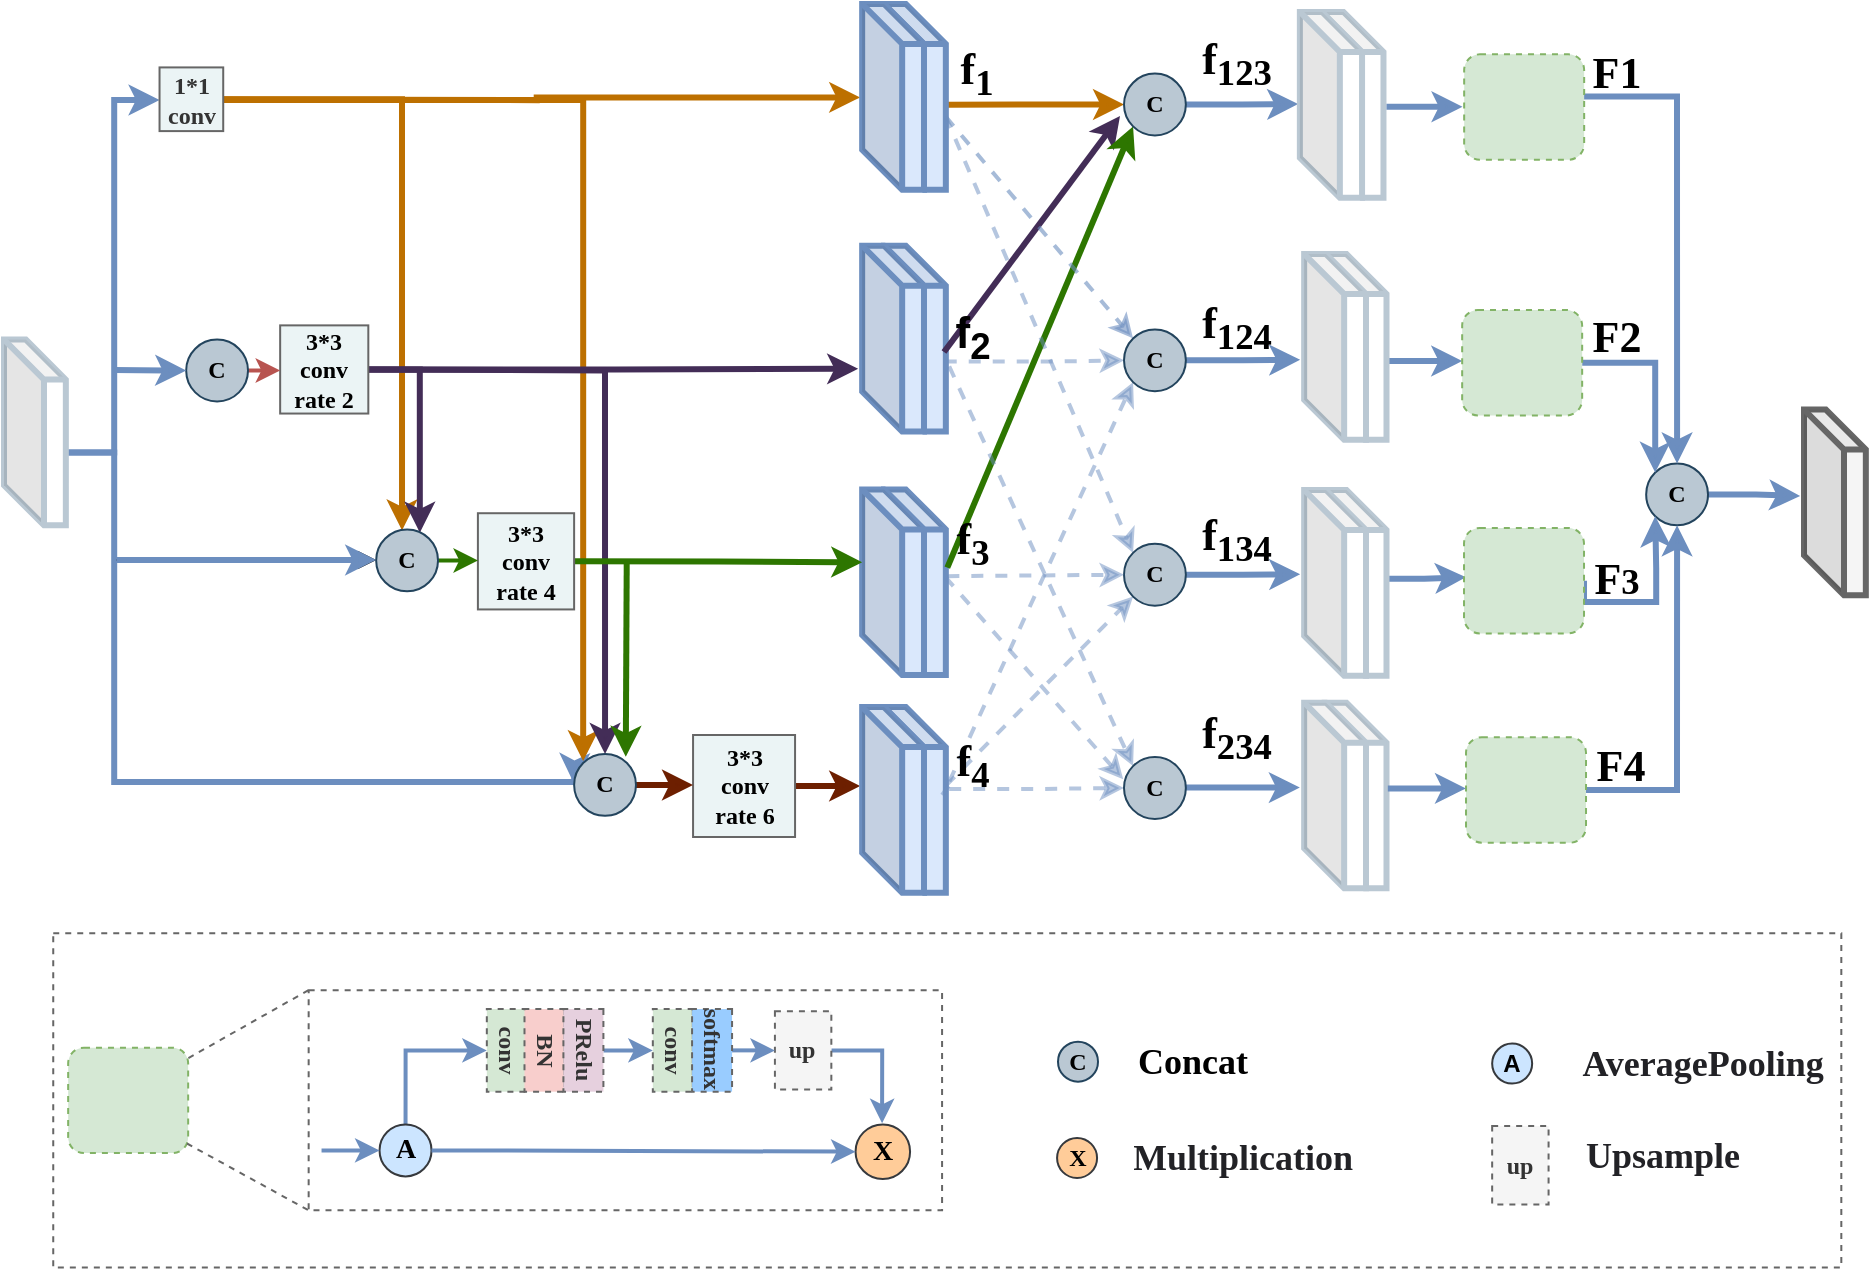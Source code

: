 <mxfile version="15.2.9" type="github">
  <diagram id="ucmeDUE8PjvUyTsY_A71" name="Page-1">
    <mxGraphModel dx="2101" dy="-120" grid="1" gridSize="10" guides="1" tooltips="1" connect="1" arrows="1" fold="1" page="1" pageScale="1" pageWidth="950" pageHeight="720" math="0" shadow="0">
      <root>
        <mxCell id="0" />
        <mxCell id="1" parent="0" />
        <mxCell id="ZjDHKOjExT786DWHT1Mi-3" style="edgeStyle=orthogonalEdgeStyle;rounded=0;orthogonalLoop=1;jettySize=auto;html=1;exitX=0;exitY=0;exitDx=30.922;exitDy=56.429;exitPerimeter=0;strokeColor=#6C8EBF;strokeWidth=3;" parent="1" target="WGSE6rdhL_hBCYRlnlbb-167" edge="1">
          <mxGeometry relative="1" as="geometry">
            <mxPoint x="-913.078" y="991.239" as="sourcePoint" />
            <mxPoint x="-873.92" y="825" as="targetPoint" />
            <Array as="points">
              <mxPoint x="-885.92" y="991" />
              <mxPoint x="-885.92" y="815" />
            </Array>
          </mxGeometry>
        </mxCell>
        <mxCell id="cVw8dc1-TvIYtdiTkvWI-6" style="edgeStyle=orthogonalEdgeStyle;rounded=0;orthogonalLoop=1;jettySize=auto;html=1;exitX=0;exitY=0;exitDx=30.922;exitDy=56.429;exitPerimeter=0;strokeColor=#6C8EBF;strokeWidth=3;" parent="1" edge="1">
          <mxGeometry relative="1" as="geometry">
            <mxPoint x="-913.078" y="991.239" as="sourcePoint" />
            <mxPoint x="-655.92" y="1157" as="targetPoint" />
            <Array as="points">
              <mxPoint x="-885.92" y="991" />
              <mxPoint x="-885.92" y="1156" />
              <mxPoint x="-655.92" y="1156" />
            </Array>
          </mxGeometry>
        </mxCell>
        <mxCell id="WGSE6rdhL_hBCYRlnlbb-162" value="" style="shape=cube;whiteSpace=wrap;html=1;boundedLbl=1;backgroundOutline=1;darkOpacity=0.05;darkOpacity2=0.1;strokeColor=#BAC8D3;strokeWidth=3;" parent="1" vertex="1">
          <mxGeometry x="-941.0" y="934.811" width="30.922" height="92.857" as="geometry" />
        </mxCell>
        <mxCell id="ZjDHKOjExT786DWHT1Mi-12" style="edgeStyle=orthogonalEdgeStyle;rounded=0;orthogonalLoop=1;jettySize=auto;html=1;exitX=1;exitY=0.5;exitDx=0;exitDy=0;entryX=0;entryY=0;entryDx=0;entryDy=0;strokeColor=#BD7000;strokeWidth=3;fillColor=#f0a30a;" parent="1" edge="1">
          <mxGeometry relative="1" as="geometry">
            <mxPoint x="-842.39" y="822.52" as="sourcePoint" />
            <mxPoint x="-651.408" y="1145.525" as="targetPoint" />
            <Array as="points">
              <mxPoint x="-841.92" y="815" />
              <mxPoint x="-650.92" y="815" />
            </Array>
          </mxGeometry>
        </mxCell>
        <mxCell id="cVw8dc1-TvIYtdiTkvWI-1" style="edgeStyle=orthogonalEdgeStyle;rounded=0;orthogonalLoop=1;jettySize=auto;html=1;exitX=1;exitY=0.5;exitDx=0;exitDy=0;fillColor=#f0a30a;strokeColor=#BD7000;strokeWidth=3;entryX=-0.032;entryY=0.503;entryDx=0;entryDy=0;entryPerimeter=0;fontStyle=0" parent="1" target="WGSE6rdhL_hBCYRlnlbb-219" edge="1">
          <mxGeometry relative="1" as="geometry">
            <mxPoint x="-492.92" y="816" as="targetPoint" />
            <mxPoint x="-838.39" y="814.63" as="sourcePoint" />
          </mxGeometry>
        </mxCell>
        <mxCell id="cVw8dc1-TvIYtdiTkvWI-8" style="edgeStyle=orthogonalEdgeStyle;rounded=0;orthogonalLoop=1;jettySize=auto;html=1;exitX=1;exitY=0.5;exitDx=0;exitDy=0;entryX=0.418;entryY=0.015;entryDx=0;entryDy=0;entryPerimeter=0;fillColor=#f0a30a;strokeColor=#BD7000;strokeWidth=3;" parent="1" source="WGSE6rdhL_hBCYRlnlbb-167" target="WGSE6rdhL_hBCYRlnlbb-180" edge="1">
          <mxGeometry relative="1" as="geometry" />
        </mxCell>
        <mxCell id="WGSE6rdhL_hBCYRlnlbb-167" value="&lt;font face=&quot;Times New Roman&quot;&gt;&lt;b&gt;1*1&lt;br&gt;conv&lt;/b&gt;&lt;/font&gt;" style="whiteSpace=wrap;html=1;aspect=fixed;strokeWidth=1;fillColor=#EBF4F5;strokeColor=#666666;fontColor=#333333;" parent="1" vertex="1">
          <mxGeometry x="-863.23" y="798.71" width="31.84" height="31.84" as="geometry" />
        </mxCell>
        <mxCell id="WGSE6rdhL_hBCYRlnlbb-168" style="edgeStyle=orthogonalEdgeStyle;rounded=0;orthogonalLoop=1;jettySize=auto;html=1;exitX=1;exitY=0.5;exitDx=0;exitDy=0;strokeWidth=3;fillColor=#76608a;strokeColor=#432D57;entryX=-0.065;entryY=0.663;entryDx=0;entryDy=0;entryPerimeter=0;" parent="1" source="WGSE6rdhL_hBCYRlnlbb-171" target="WGSE6rdhL_hBCYRlnlbb-220" edge="1">
          <mxGeometry relative="1" as="geometry">
            <mxPoint x="-489.92" y="950" as="targetPoint" />
          </mxGeometry>
        </mxCell>
        <mxCell id="cVw8dc1-TvIYtdiTkvWI-9" style="edgeStyle=orthogonalEdgeStyle;rounded=0;orthogonalLoop=1;jettySize=auto;html=1;exitX=1;exitY=0.5;exitDx=0;exitDy=0;entryX=0.706;entryY=0.051;entryDx=0;entryDy=0;entryPerimeter=0;fillColor=#76608a;strokeColor=#432D57;strokeWidth=3;" parent="1" source="WGSE6rdhL_hBCYRlnlbb-171" target="WGSE6rdhL_hBCYRlnlbb-180" edge="1">
          <mxGeometry relative="1" as="geometry">
            <mxPoint x="-722.92" y="1016" as="targetPoint" />
          </mxGeometry>
        </mxCell>
        <mxCell id="cVw8dc1-TvIYtdiTkvWI-10" style="edgeStyle=orthogonalEdgeStyle;rounded=0;orthogonalLoop=1;jettySize=auto;html=1;exitX=1;exitY=0.5;exitDx=0;exitDy=0;fillColor=#76608a;strokeColor=#432D57;strokeWidth=3;entryX=0.5;entryY=0;entryDx=0;entryDy=0;" parent="1" target="WGSE6rdhL_hBCYRlnlbb-182" edge="1">
          <mxGeometry relative="1" as="geometry">
            <mxPoint x="-760.84" y="949.73" as="sourcePoint" />
            <mxPoint x="-642.475" y="1123.997" as="targetPoint" />
          </mxGeometry>
        </mxCell>
        <mxCell id="WGSE6rdhL_hBCYRlnlbb-171" value="&lt;font face=&quot;Times New Roman&quot;&gt;&lt;b&gt;3*3&lt;br&gt;conv&lt;br&gt;rate 2&lt;/b&gt;&lt;/font&gt;" style="whiteSpace=wrap;html=1;aspect=fixed;strokeWidth=1;fillColor=#EBF4F5;strokeColor=#666666;" parent="1" vertex="1">
          <mxGeometry x="-802.92" y="927.69" width="44.08" height="44.08" as="geometry" />
        </mxCell>
        <mxCell id="cVw8dc1-TvIYtdiTkvWI-24" style="edgeStyle=orthogonalEdgeStyle;rounded=0;orthogonalLoop=1;jettySize=auto;html=1;exitX=1;exitY=0.5;exitDx=0;exitDy=0;strokeColor=#6D1F00;strokeWidth=3;" parent="1" source="WGSE6rdhL_hBCYRlnlbb-176" edge="1">
          <mxGeometry relative="1" as="geometry">
            <mxPoint x="-512.92" y="1158" as="targetPoint" />
          </mxGeometry>
        </mxCell>
        <mxCell id="WGSE6rdhL_hBCYRlnlbb-176" value="&lt;font face=&quot;Times New Roman&quot;&gt;&lt;b&gt;3*3&lt;br&gt;conv&lt;br&gt;rate 6&lt;/b&gt;&lt;/font&gt;" style="whiteSpace=wrap;html=1;aspect=fixed;strokeWidth=1;fillColor=#EBF4F5;strokeColor=#666666;" parent="1" vertex="1">
          <mxGeometry x="-596.47" y="1132.5" width="51" height="51" as="geometry" />
        </mxCell>
        <mxCell id="ZjDHKOjExT786DWHT1Mi-14" style="edgeStyle=orthogonalEdgeStyle;rounded=0;orthogonalLoop=1;jettySize=auto;html=1;exitX=1;exitY=0.5;exitDx=0;exitDy=0;entryX=0;entryY=0.5;entryDx=0;entryDy=0;strokeColor=#6D1F00;strokeWidth=3;fillColor=#a0522d;" parent="1" source="WGSE6rdhL_hBCYRlnlbb-182" target="WGSE6rdhL_hBCYRlnlbb-176" edge="1">
          <mxGeometry relative="1" as="geometry" />
        </mxCell>
        <mxCell id="WGSE6rdhL_hBCYRlnlbb-182" value="&lt;b&gt;&lt;font face=&quot;Times New Roman&quot;&gt;C&lt;/font&gt;&lt;/b&gt;" style="ellipse;whiteSpace=wrap;html=1;aspect=fixed;strokeColor=#23445d;strokeWidth=1;fillColor=#bac8d3;" parent="1" vertex="1">
          <mxGeometry x="-655.936" y="1141.997" width="30.922" height="30.922" as="geometry" />
        </mxCell>
        <mxCell id="WGSE6rdhL_hBCYRlnlbb-183" style="edgeStyle=orthogonalEdgeStyle;rounded=0;orthogonalLoop=1;jettySize=auto;html=1;exitX=1.019;exitY=0.542;exitDx=0;exitDy=0;exitPerimeter=0;fillColor=#f0a30a;strokeColor=#BD7000;strokeWidth=3;entryX=0;entryY=0.5;entryDx=0;entryDy=0;" parent="1" source="WGSE6rdhL_hBCYRlnlbb-184" target="WGSE6rdhL_hBCYRlnlbb-201" edge="1">
          <mxGeometry relative="1" as="geometry">
            <mxPoint x="-187.0" y="823.81" as="targetPoint" />
          </mxGeometry>
        </mxCell>
        <mxCell id="WGSE6rdhL_hBCYRlnlbb-184" value="" style="shape=cube;whiteSpace=wrap;html=1;boundedLbl=1;backgroundOutline=1;darkOpacity=0.05;darkOpacity2=0.1;strokeColor=#6c8ebf;strokeWidth=3;fillColor=#dae8fc;" parent="1" vertex="1">
          <mxGeometry x="-501.0" y="767.001" width="30.922" height="92.857" as="geometry" />
        </mxCell>
        <mxCell id="ZjDHKOjExT786DWHT1Mi-16" style="edgeStyle=orthogonalEdgeStyle;rounded=0;orthogonalLoop=1;jettySize=auto;html=1;exitX=0.044;exitY=0.881;exitDx=0;exitDy=0;exitPerimeter=0;entryX=0;entryY=0.5;entryDx=0;entryDy=0;strokeColor=#6C8EBF;strokeWidth=2;opacity=50;dashed=1;" parent="1" source="GUt-SkPFksqqKjLSICWc-10" target="WGSE6rdhL_hBCYRlnlbb-203" edge="1">
          <mxGeometry relative="1" as="geometry" />
        </mxCell>
        <mxCell id="WGSE6rdhL_hBCYRlnlbb-186" value="" style="shape=cube;whiteSpace=wrap;html=1;boundedLbl=1;backgroundOutline=1;darkOpacity=0.05;darkOpacity2=0.1;strokeColor=#6c8ebf;strokeWidth=3;fillColor=#dae8fc;" parent="1" vertex="1">
          <mxGeometry x="-501.0" y="887.841" width="30.922" height="92.857" as="geometry" />
        </mxCell>
        <mxCell id="WGSE6rdhL_hBCYRlnlbb-188" value="" style="shape=cube;whiteSpace=wrap;html=1;boundedLbl=1;backgroundOutline=1;darkOpacity=0.05;darkOpacity2=0.1;strokeColor=#6c8ebf;strokeWidth=3;fillColor=#dae8fc;" parent="1" vertex="1">
          <mxGeometry x="-501.0" y="1009.701" width="30.922" height="92.857" as="geometry" />
        </mxCell>
        <mxCell id="ZjDHKOjExT786DWHT1Mi-32" style="edgeStyle=orthogonalEdgeStyle;rounded=0;orthogonalLoop=1;jettySize=auto;html=1;exitX=1.054;exitY=0.441;exitDx=0;exitDy=0;exitPerimeter=0;entryX=0;entryY=0.5;entryDx=0;entryDy=0;strokeColor=#6C8EBF;strokeWidth=2;opacity=50;dashed=1;" parent="1" source="WGSE6rdhL_hBCYRlnlbb-190" target="WGSE6rdhL_hBCYRlnlbb-207" edge="1">
          <mxGeometry relative="1" as="geometry" />
        </mxCell>
        <mxCell id="WGSE6rdhL_hBCYRlnlbb-190" value="" style="shape=cube;whiteSpace=wrap;html=1;boundedLbl=1;backgroundOutline=1;darkOpacity=0.05;darkOpacity2=0.1;strokeColor=#6c8ebf;strokeWidth=3;fillColor=#dae8fc;" parent="1" vertex="1">
          <mxGeometry x="-501.0" y="1118.561" width="30.922" height="92.857" as="geometry" />
        </mxCell>
        <mxCell id="WGSE6rdhL_hBCYRlnlbb-191" value="" style="endArrow=classic;html=1;strokeWidth=3;fillColor=#76608a;strokeColor=#432D57;" parent="1" edge="1">
          <mxGeometry width="50" height="50" relative="1" as="geometry">
            <mxPoint x="-471" y="941" as="sourcePoint" />
            <mxPoint x="-383" y="823" as="targetPoint" />
          </mxGeometry>
        </mxCell>
        <mxCell id="WGSE6rdhL_hBCYRlnlbb-192" value="" style="endArrow=classic;html=1;fillColor=#60a917;strokeColor=#2D7600;strokeWidth=3;exitX=1.024;exitY=0.421;exitDx=0;exitDy=0;exitPerimeter=0;entryX=0;entryY=1;entryDx=0;entryDy=0;startArrow=none;" parent="1" source="WGSE6rdhL_hBCYRlnlbb-188" target="WGSE6rdhL_hBCYRlnlbb-201" edge="1">
          <mxGeometry width="50" height="50" relative="1" as="geometry">
            <mxPoint x="-377.92" y="1056" as="sourcePoint" />
            <mxPoint x="-187.0" y="841.81" as="targetPoint" />
          </mxGeometry>
        </mxCell>
        <mxCell id="WGSE6rdhL_hBCYRlnlbb-193" value="" style="endArrow=classic;html=1;startArrow=none;exitX=0;exitY=0;exitDx=30.922;exitDy=56.429;exitPerimeter=0;fillColor=#dae8fc;strokeColor=#6c8ebf;strokeWidth=2;entryX=0;entryY=0;entryDx=0;entryDy=0;dashed=1;opacity=60;" parent="1" source="WGSE6rdhL_hBCYRlnlbb-184" target="WGSE6rdhL_hBCYRlnlbb-203" edge="1">
          <mxGeometry width="50" height="50" relative="1" as="geometry">
            <mxPoint x="-317.92" y="836" as="sourcePoint" />
            <mxPoint x="-186.92" y="936" as="targetPoint" />
          </mxGeometry>
        </mxCell>
        <mxCell id="WGSE6rdhL_hBCYRlnlbb-194" value="" style="endArrow=classic;html=1;exitX=1.057;exitY=0.4;exitDx=0;exitDy=0;exitPerimeter=0;fillColor=#dae8fc;strokeColor=#6c8ebf;strokeWidth=2;entryX=0;entryY=1;entryDx=0;entryDy=0;dashed=1;opacity=50;" parent="1" source="WGSE6rdhL_hBCYRlnlbb-190" target="WGSE6rdhL_hBCYRlnlbb-203" edge="1">
          <mxGeometry width="50" height="50" relative="1" as="geometry">
            <mxPoint x="-326.08" y="1139.56" as="sourcePoint" />
            <mxPoint x="-186.92" y="956" as="targetPoint" />
          </mxGeometry>
        </mxCell>
        <mxCell id="WGSE6rdhL_hBCYRlnlbb-195" value="" style="endArrow=classic;html=1;entryX=0;entryY=0;entryDx=0;entryDy=0;fillColor=#dae8fc;strokeColor=#6c8ebf;strokeWidth=2;exitX=0;exitY=0;exitDx=30.922;exitDy=56.429;exitPerimeter=0;dashed=1;opacity=50;" parent="1" source="WGSE6rdhL_hBCYRlnlbb-184" target="WGSE6rdhL_hBCYRlnlbb-205" edge="1">
          <mxGeometry width="50" height="50" relative="1" as="geometry">
            <mxPoint x="-407.92" y="836" as="sourcePoint" />
            <mxPoint x="-187.0" y="1041.099" as="targetPoint" />
          </mxGeometry>
        </mxCell>
        <mxCell id="WGSE6rdhL_hBCYRlnlbb-196" value="" style="endArrow=classic;html=1;fillColor=#dae8fc;strokeColor=#6c8ebf;strokeWidth=2;entryX=0;entryY=1;entryDx=0;entryDy=0;dashed=1;opacity=50;startArrow=none;exitX=1.005;exitY=0.421;exitDx=0;exitDy=0;exitPerimeter=0;" parent="1" source="WGSE6rdhL_hBCYRlnlbb-190" target="WGSE6rdhL_hBCYRlnlbb-205" edge="1">
          <mxGeometry width="50" height="50" relative="1" as="geometry">
            <mxPoint x="-462.92" y="1149" as="sourcePoint" />
            <mxPoint x="-187.0" y="1074.81" as="targetPoint" />
          </mxGeometry>
        </mxCell>
        <mxCell id="WGSE6rdhL_hBCYRlnlbb-197" value="" style="endArrow=classic;html=1;entryX=0;entryY=0;entryDx=0;entryDy=0;fillColor=#dae8fc;strokeColor=#6c8ebf;strokeWidth=2;exitX=0.119;exitY=0.964;exitDx=0;exitDy=0;exitPerimeter=0;dashed=1;opacity=50;" parent="1" source="GUt-SkPFksqqKjLSICWc-10" target="WGSE6rdhL_hBCYRlnlbb-207" edge="1">
          <mxGeometry width="50" height="50" relative="1" as="geometry">
            <mxPoint x="-377.92" y="962" as="sourcePoint" />
            <mxPoint x="-187.0" y="1133.959" as="targetPoint" />
          </mxGeometry>
        </mxCell>
        <mxCell id="WGSE6rdhL_hBCYRlnlbb-198" value="" style="endArrow=classic;html=1;fillColor=#dae8fc;strokeColor=#6c8ebf;strokeWidth=2;opacity=50;dashed=1;exitX=0.993;exitY=0.472;exitDx=0;exitDy=0;exitPerimeter=0;entryX=-0.013;entryY=0.358;entryDx=0;entryDy=0;entryPerimeter=0;" parent="1" source="WGSE6rdhL_hBCYRlnlbb-188" target="WGSE6rdhL_hBCYRlnlbb-207" edge="1">
          <mxGeometry width="50" height="50" relative="1" as="geometry">
            <mxPoint x="-469.92" y="1066" as="sourcePoint" />
            <mxPoint x="-380.92" y="1169" as="targetPoint" />
          </mxGeometry>
        </mxCell>
        <mxCell id="WGSE6rdhL_hBCYRlnlbb-199" value="" style="shape=cube;whiteSpace=wrap;html=1;boundedLbl=1;backgroundOutline=1;darkOpacity=0.05;darkOpacity2=0.1;strokeColor=#666666;strokeWidth=3;fillColor=#f5f5f5;fontColor=#333333;" parent="1" vertex="1">
          <mxGeometry x="-41.0" y="969.771" width="30.922" height="92.857" as="geometry" />
        </mxCell>
        <mxCell id="cVw8dc1-TvIYtdiTkvWI-16" style="edgeStyle=orthogonalEdgeStyle;rounded=0;orthogonalLoop=1;jettySize=auto;html=1;exitX=1;exitY=0.5;exitDx=0;exitDy=0;strokeColor=#6C8EBF;strokeWidth=3;" parent="1" source="WGSE6rdhL_hBCYRlnlbb-201" edge="1">
          <mxGeometry relative="1" as="geometry">
            <mxPoint x="-351.074" y="824.268" as="sourcePoint" />
            <mxPoint x="-293.92" y="817" as="targetPoint" />
          </mxGeometry>
        </mxCell>
        <mxCell id="WGSE6rdhL_hBCYRlnlbb-201" value="&lt;font face=&quot;Times New Roman&quot;&gt;&lt;b&gt;C&lt;/b&gt;&lt;/font&gt;" style="ellipse;whiteSpace=wrap;html=1;aspect=fixed;strokeColor=#23445d;strokeWidth=1;fillColor=#bac8d3;" parent="1" vertex="1">
          <mxGeometry x="-380.996" y="801.807" width="30.922" height="30.922" as="geometry" />
        </mxCell>
        <mxCell id="cVw8dc1-TvIYtdiTkvWI-25" style="edgeStyle=orthogonalEdgeStyle;rounded=0;orthogonalLoop=1;jettySize=auto;html=1;exitX=1;exitY=0.5;exitDx=0;exitDy=0;strokeColor=#6C8EBF;strokeWidth=3;" parent="1" source="WGSE6rdhL_hBCYRlnlbb-203" edge="1">
          <mxGeometry relative="1" as="geometry">
            <mxPoint x="-292.92" y="944.897" as="targetPoint" />
          </mxGeometry>
        </mxCell>
        <mxCell id="WGSE6rdhL_hBCYRlnlbb-203" value="&lt;font face=&quot;Times New Roman&quot;&gt;&lt;b&gt;C&lt;/b&gt;&lt;/font&gt;" style="ellipse;whiteSpace=wrap;html=1;aspect=fixed;strokeColor=#23445d;strokeWidth=1;fillColor=#bac8d3;" parent="1" vertex="1">
          <mxGeometry x="-380.996" y="929.687" width="30.922" height="30.922" as="geometry" />
        </mxCell>
        <mxCell id="cVw8dc1-TvIYtdiTkvWI-29" style="edgeStyle=orthogonalEdgeStyle;rounded=0;orthogonalLoop=1;jettySize=auto;html=1;exitX=1;exitY=0.5;exitDx=0;exitDy=0;strokeColor=#6C8EBF;strokeWidth=3;" parent="1" source="WGSE6rdhL_hBCYRlnlbb-205" edge="1">
          <mxGeometry relative="1" as="geometry">
            <mxPoint x="-292.92" y="1052.143" as="targetPoint" />
          </mxGeometry>
        </mxCell>
        <mxCell id="WGSE6rdhL_hBCYRlnlbb-205" value="&lt;b&gt;&lt;font face=&quot;Times New Roman&quot;&gt;C&lt;/font&gt;&lt;/b&gt;" style="ellipse;whiteSpace=wrap;html=1;aspect=fixed;strokeColor=#23445d;strokeWidth=1;fillColor=#bac8d3;" parent="1" vertex="1">
          <mxGeometry x="-380.996" y="1036.917" width="30.922" height="30.922" as="geometry" />
        </mxCell>
        <mxCell id="tzJaH0j9fJQoNtwnt7KF-12" style="edgeStyle=orthogonalEdgeStyle;rounded=0;orthogonalLoop=1;jettySize=auto;html=1;exitX=1;exitY=0.5;exitDx=0;exitDy=0;strokeWidth=3;fillColor=#dae8fc;strokeColor=#6c8ebf;" parent="1" edge="1">
          <mxGeometry relative="1" as="geometry">
            <mxPoint x="-293.08" y="1158.8" as="targetPoint" />
            <mxPoint x="-351.234" y="1158.788" as="sourcePoint" />
          </mxGeometry>
        </mxCell>
        <mxCell id="WGSE6rdhL_hBCYRlnlbb-207" value="&lt;b&gt;&lt;font face=&quot;Times New Roman&quot;&gt;C&lt;/font&gt;&lt;/b&gt;" style="ellipse;whiteSpace=wrap;html=1;aspect=fixed;strokeColor=#23445d;strokeWidth=1;fillColor=#bac8d3;" parent="1" vertex="1">
          <mxGeometry x="-380.996" y="1143.527" width="30.922" height="30.922" as="geometry" />
        </mxCell>
        <mxCell id="WGSE6rdhL_hBCYRlnlbb-208" value="" style="shape=cube;whiteSpace=wrap;html=1;boundedLbl=1;backgroundOutline=1;darkOpacity=0.05;darkOpacity2=0.1;strokeColor=#BAC8D3;strokeWidth=3;" parent="1" vertex="1">
          <mxGeometry x="-282.18" y="770.981" width="30.922" height="92.857" as="geometry" />
        </mxCell>
        <mxCell id="ZjDHKOjExT786DWHT1Mi-47" style="edgeStyle=orthogonalEdgeStyle;rounded=0;orthogonalLoop=1;jettySize=auto;html=1;exitX=0;exitY=0;exitDx=30.922;exitDy=56.429;exitPerimeter=0;entryX=0;entryY=0.5;entryDx=0;entryDy=0;strokeColor=#6C8EBF;strokeWidth=3;" parent="1" target="ZjDHKOjExT786DWHT1Mi-35" edge="1">
          <mxGeometry relative="1" as="geometry">
            <mxPoint x="-249.748" y="945.459" as="sourcePoint" />
            <mxPoint x="-214.92" y="946.365" as="targetPoint" />
          </mxGeometry>
        </mxCell>
        <mxCell id="WGSE6rdhL_hBCYRlnlbb-209" value="" style="shape=cube;whiteSpace=wrap;html=1;boundedLbl=1;backgroundOutline=1;darkOpacity=0.05;darkOpacity2=0.1;strokeColor=#BAC8D3;strokeWidth=3;" parent="1" vertex="1">
          <mxGeometry x="-280.67" y="892.031" width="30.922" height="92.857" as="geometry" />
        </mxCell>
        <mxCell id="WGSE6rdhL_hBCYRlnlbb-210" value="" style="shape=cube;whiteSpace=wrap;html=1;boundedLbl=1;backgroundOutline=1;darkOpacity=0.05;darkOpacity2=0.1;strokeColor=#BAC8D3;strokeWidth=3;" parent="1" vertex="1">
          <mxGeometry x="-280.67" y="1116.328" width="30.922" height="92.857" as="geometry" />
        </mxCell>
        <mxCell id="WGSE6rdhL_hBCYRlnlbb-242" style="edgeStyle=orthogonalEdgeStyle;rounded=0;orthogonalLoop=1;jettySize=auto;html=1;exitX=0;exitY=0;exitDx=30.922;exitDy=56.429;exitPerimeter=0;fillColor=#dae8fc;strokeColor=#6c8ebf;strokeWidth=3;entryX=0.017;entryY=0.467;entryDx=0;entryDy=0;entryPerimeter=0;" parent="1" target="ZjDHKOjExT786DWHT1Mi-36" edge="1">
          <mxGeometry relative="1" as="geometry">
            <mxPoint x="-212.92" y="1054" as="targetPoint" />
            <mxPoint x="-249.748" y="1054.427" as="sourcePoint" />
            <Array as="points">
              <mxPoint x="-230.92" y="1054" />
            </Array>
          </mxGeometry>
        </mxCell>
        <mxCell id="WGSE6rdhL_hBCYRlnlbb-211" value="" style="shape=cube;whiteSpace=wrap;html=1;boundedLbl=1;backgroundOutline=1;darkOpacity=0.05;darkOpacity2=0.1;strokeColor=#BAC8D3;strokeWidth=3;" parent="1" vertex="1">
          <mxGeometry x="-280.67" y="1009.998" width="30.922" height="92.857" as="geometry" />
        </mxCell>
        <mxCell id="WGSE6rdhL_hBCYRlnlbb-219" value="" style="shape=cube;whiteSpace=wrap;html=1;boundedLbl=1;backgroundOutline=1;darkOpacity=0.05;darkOpacity2=0.1;strokeColor=#6c8ebf;strokeWidth=3;fillColor=#dae8fc;" parent="1" vertex="1">
          <mxGeometry x="-511.92" y="767.001" width="30.922" height="92.857" as="geometry" />
        </mxCell>
        <mxCell id="WGSE6rdhL_hBCYRlnlbb-220" value="" style="shape=cube;whiteSpace=wrap;html=1;boundedLbl=1;backgroundOutline=1;darkOpacity=0.05;darkOpacity2=0.1;strokeColor=#6c8ebf;strokeWidth=3;fillColor=#dae8fc;" parent="1" vertex="1">
          <mxGeometry x="-511.92" y="887.841" width="30.922" height="92.857" as="geometry" />
        </mxCell>
        <mxCell id="WGSE6rdhL_hBCYRlnlbb-221" value="" style="shape=cube;whiteSpace=wrap;html=1;boundedLbl=1;backgroundOutline=1;darkOpacity=0.05;darkOpacity2=0.1;strokeColor=#6c8ebf;strokeWidth=3;fillColor=#dae8fc;" parent="1" vertex="1">
          <mxGeometry x="-511.92" y="1009.701" width="30.922" height="92.857" as="geometry" />
        </mxCell>
        <mxCell id="WGSE6rdhL_hBCYRlnlbb-222" value="" style="shape=cube;whiteSpace=wrap;html=1;boundedLbl=1;backgroundOutline=1;darkOpacity=0.05;darkOpacity2=0.1;strokeColor=#6c8ebf;strokeWidth=3;fillColor=#dae8fc;" parent="1" vertex="1">
          <mxGeometry x="-511.92" y="1118.561" width="30.922" height="92.857" as="geometry" />
        </mxCell>
        <mxCell id="WGSE6rdhL_hBCYRlnlbb-223" value="" style="shape=cube;whiteSpace=wrap;html=1;boundedLbl=1;backgroundOutline=1;darkOpacity=0.05;darkOpacity2=0.1;strokeColor=#BAC8D3;strokeWidth=3;" parent="1" vertex="1">
          <mxGeometry x="-293.07" y="770.98" width="31.1" height="92.86" as="geometry" />
        </mxCell>
        <mxCell id="WGSE6rdhL_hBCYRlnlbb-224" value="" style="shape=cube;whiteSpace=wrap;html=1;boundedLbl=1;backgroundOutline=1;darkOpacity=0.05;darkOpacity2=0.1;strokeColor=#BAC8D3;strokeWidth=3;" parent="1" vertex="1">
          <mxGeometry x="-290.92" y="892.031" width="30.922" height="92.857" as="geometry" />
        </mxCell>
        <mxCell id="WGSE6rdhL_hBCYRlnlbb-225" value="" style="shape=cube;whiteSpace=wrap;html=1;boundedLbl=1;backgroundOutline=1;darkOpacity=0.05;darkOpacity2=0.1;strokeColor=#BAC8D3;strokeWidth=3;" parent="1" vertex="1">
          <mxGeometry x="-290.92" y="1009.998" width="30.922" height="92.857" as="geometry" />
        </mxCell>
        <mxCell id="WGSE6rdhL_hBCYRlnlbb-226" value="" style="shape=cube;whiteSpace=wrap;html=1;boundedLbl=1;backgroundOutline=1;darkOpacity=0.05;darkOpacity2=0.1;strokeColor=#BAC8D3;strokeWidth=3;" parent="1" vertex="1">
          <mxGeometry x="-290.92" y="1116.328" width="30.922" height="92.857" as="geometry" />
        </mxCell>
        <mxCell id="WGSE6rdhL_hBCYRlnlbb-278" style="edgeStyle=orthogonalEdgeStyle;rounded=0;orthogonalLoop=1;jettySize=auto;html=1;exitX=1;exitY=0.5;exitDx=0;exitDy=0;fillColor=#dae8fc;strokeColor=#6c8ebf;strokeWidth=3;entryX=-0.062;entryY=0.466;entryDx=0;entryDy=0;entryPerimeter=0;" parent="1" source="WGSE6rdhL_hBCYRlnlbb-273" edge="1" target="WGSE6rdhL_hBCYRlnlbb-199">
          <mxGeometry relative="1" as="geometry">
            <mxPoint x="-60" y="1014" as="targetPoint" />
          </mxGeometry>
        </mxCell>
        <mxCell id="WGSE6rdhL_hBCYRlnlbb-273" value="&lt;b&gt;&lt;font face=&quot;Times New Roman&quot;&gt;C&lt;/font&gt;&lt;/b&gt;" style="ellipse;whiteSpace=wrap;html=1;aspect=fixed;strokeColor=#23445d;strokeWidth=1;fillColor=#bac8d3;" parent="1" vertex="1">
          <mxGeometry x="-119.916" y="996.747" width="30.922" height="30.922" as="geometry" />
        </mxCell>
        <mxCell id="tzJaH0j9fJQoNtwnt7KF-18" value="&lt;b style=&quot;font-size: 22px&quot;&gt;&lt;font face=&quot;Times New Roman&quot; style=&quot;font-size: 22px&quot;&gt;&lt;font style=&quot;font-size: 22px&quot;&gt;f&lt;/font&gt;&lt;sub&gt;123&lt;/sub&gt;&lt;/font&gt;&lt;/b&gt;" style="text;html=1;resizable=0;autosize=1;align=center;verticalAlign=middle;points=[];fillColor=none;strokeColor=none;rounded=0;" parent="1" vertex="1">
          <mxGeometry x="-350.07" y="782" width="50" height="30" as="geometry" />
        </mxCell>
        <mxCell id="tzJaH0j9fJQoNtwnt7KF-19" value="&lt;font face=&quot;Times New Roman&quot; style=&quot;font-size: 22px&quot;&gt;&lt;b&gt;&lt;font style=&quot;font-size: 22px&quot;&gt;f&lt;/font&gt;&lt;sub&gt;124&lt;/sub&gt;&lt;/b&gt;&lt;/font&gt;" style="text;html=1;resizable=0;autosize=1;align=center;verticalAlign=middle;points=[];fillColor=none;strokeColor=none;rounded=0;" parent="1" vertex="1">
          <mxGeometry x="-350.07" y="914.27" width="50" height="30" as="geometry" />
        </mxCell>
        <mxCell id="tzJaH0j9fJQoNtwnt7KF-20" value="&lt;font style=&quot;font-size: 22px&quot; face=&quot;Times New Roman&quot;&gt;&lt;b&gt;&lt;font style=&quot;font-size: 22px&quot;&gt;f&lt;/font&gt;&lt;sub&gt;134&lt;/sub&gt;&lt;/b&gt;&lt;/font&gt;" style="text;html=1;resizable=0;autosize=1;align=center;verticalAlign=middle;points=[];fillColor=none;strokeColor=none;rounded=0;" parent="1" vertex="1">
          <mxGeometry x="-350.07" y="1020.0" width="50" height="30" as="geometry" />
        </mxCell>
        <mxCell id="tzJaH0j9fJQoNtwnt7KF-21" value="&lt;font style=&quot;font-size: 22px&quot; face=&quot;Times New Roman&quot;&gt;&lt;b&gt;&lt;font style=&quot;font-size: 22px&quot;&gt;f&lt;/font&gt;&lt;sub&gt;234&lt;/sub&gt;&lt;/b&gt;&lt;/font&gt;" style="text;html=1;resizable=0;autosize=1;align=center;verticalAlign=middle;points=[];fillColor=none;strokeColor=none;rounded=0;" parent="1" vertex="1">
          <mxGeometry x="-350.07" y="1118.56" width="50" height="30" as="geometry" />
        </mxCell>
        <mxCell id="GUt-SkPFksqqKjLSICWc-1" value="&lt;font face=&quot;Times New Roman&quot;&gt;&lt;b&gt;C&lt;/b&gt;&lt;/font&gt;" style="ellipse;whiteSpace=wrap;html=1;aspect=fixed;strokeColor=#23445d;strokeWidth=1;fillColor=#bac8d3;" parent="1" vertex="1">
          <mxGeometry x="-414" y="1285.82" width="20" height="20" as="geometry" />
        </mxCell>
        <mxCell id="GUt-SkPFksqqKjLSICWc-2" value="&lt;font face=&quot;Times New Roman&quot; style=&quot;font-size: 18px&quot;&gt;&lt;b&gt;Concat&lt;/b&gt;&lt;/font&gt;" style="text;html=1;resizable=0;autosize=1;align=center;verticalAlign=middle;points=[];fillColor=none;strokeColor=none;rounded=0;strokeWidth=2;" parent="1" vertex="1">
          <mxGeometry x="-382.08" y="1285.82" width="70" height="20" as="geometry" />
        </mxCell>
        <mxCell id="GUt-SkPFksqqKjLSICWc-3" value="&lt;b&gt;A&lt;/b&gt;" style="ellipse;whiteSpace=wrap;html=1;aspect=fixed;strokeColor=#36393d;strokeWidth=1;fillColor=#cce5ff;" parent="1" vertex="1">
          <mxGeometry x="-196.92" y="1286.78" width="20" height="20" as="geometry" />
        </mxCell>
        <mxCell id="GUt-SkPFksqqKjLSICWc-4" value="&lt;h1 class=&quot;el-tooltip d-ib title fs-xxl line-2&quot; tabindex=&quot;0&quot; style=&quot;padding: 0px ; margin: 0px ; box-sizing: border-box ; display: inline-block ; overflow: hidden ; word-break: break-all ; outline-width: 0px ; color: rgb(34 , 34 , 38) ; background-color: rgb(255 , 255 , 255)&quot;&gt;&lt;font style=&quot;font-size: 18px&quot; face=&quot;Times New Roman&quot;&gt;AveragePooling&lt;/font&gt;&lt;/h1&gt;" style="text;html=1;resizable=0;autosize=1;align=center;verticalAlign=middle;points=[];fillColor=none;strokeColor=none;rounded=0;" parent="1" vertex="1">
          <mxGeometry x="-162.34" y="1286.78" width="140" height="20" as="geometry" />
        </mxCell>
        <mxCell id="GUt-SkPFksqqKjLSICWc-5" value="&lt;font face=&quot;Times New Roman&quot; size=&quot;1&quot;&gt;&lt;b style=&quot;font-size: 14px&quot;&gt;X&lt;/b&gt;&lt;/font&gt;" style="ellipse;whiteSpace=wrap;html=1;aspect=fixed;strokeColor=#36393d;strokeWidth=1;fillColor=#ffcc99;" parent="1" vertex="1">
          <mxGeometry x="-515.23" y="1327.19" width="27.27" height="27.27" as="geometry" />
        </mxCell>
        <mxCell id="GUt-SkPFksqqKjLSICWc-9" value="&lt;font face=&quot;Times New Roman&quot; style=&quot;font-size: 22px&quot;&gt;&lt;b&gt;&lt;font style=&quot;font-size: 22px&quot;&gt;f&lt;/font&gt;&lt;sub&gt;1&lt;/sub&gt;&lt;/b&gt;&lt;/font&gt;" style="text;html=1;resizable=0;autosize=1;align=center;verticalAlign=middle;points=[];fillColor=none;strokeColor=none;rounded=0;" parent="1" vertex="1">
          <mxGeometry x="-470.08" y="787.0" width="30" height="30" as="geometry" />
        </mxCell>
        <mxCell id="GUt-SkPFksqqKjLSICWc-10" value="&lt;font style=&quot;font-size: 22px&quot;&gt;&lt;b&gt;&lt;font style=&quot;font-size: 22px&quot;&gt;f&lt;/font&gt;&lt;font style=&quot;font-size: 22px&quot;&gt;&lt;sub&gt;2&lt;/sub&gt;&lt;/font&gt;&lt;/b&gt;&lt;/font&gt;" style="text;html=1;resizable=0;autosize=1;align=center;verticalAlign=middle;points=[];fillColor=none;strokeColor=none;rounded=0;" parent="1" vertex="1">
          <mxGeometry x="-471.96" y="919.27" width="30" height="30" as="geometry" />
        </mxCell>
        <mxCell id="cVw8dc1-TvIYtdiTkvWI-12" value="" style="edgeStyle=orthogonalEdgeStyle;rounded=0;orthogonalLoop=1;jettySize=auto;html=1;strokeColor=#B85450;strokeWidth=2;" parent="1" source="WGSE6rdhL_hBCYRlnlbb-178" target="WGSE6rdhL_hBCYRlnlbb-171" edge="1">
          <mxGeometry relative="1" as="geometry">
            <Array as="points">
              <mxPoint x="-812.92" y="950" />
              <mxPoint x="-812.92" y="950" />
            </Array>
          </mxGeometry>
        </mxCell>
        <mxCell id="WGSE6rdhL_hBCYRlnlbb-178" value="&lt;b&gt;&lt;font face=&quot;Times New Roman&quot;&gt;C&lt;/font&gt;&lt;/b&gt;" style="ellipse;whiteSpace=wrap;html=1;aspect=fixed;strokeColor=#23445d;strokeWidth=1;fillColor=#bac8d3;" parent="1" vertex="1">
          <mxGeometry x="-849.916" y="934.807" width="30.922" height="30.922" as="geometry" />
        </mxCell>
        <mxCell id="ZjDHKOjExT786DWHT1Mi-10" style="edgeStyle=orthogonalEdgeStyle;rounded=0;orthogonalLoop=1;jettySize=auto;html=1;exitX=1;exitY=0.5;exitDx=0;exitDy=0;strokeColor=#2D7600;strokeWidth=3;fillColor=#60a917;entryX=0;entryY=0;entryDx=0;entryDy=36.429;entryPerimeter=0;" parent="1" source="WGSE6rdhL_hBCYRlnlbb-174" target="WGSE6rdhL_hBCYRlnlbb-221" edge="1">
          <mxGeometry relative="1" as="geometry">
            <mxPoint x="-492.92" y="1046" as="targetPoint" />
          </mxGeometry>
        </mxCell>
        <mxCell id="WGSE6rdhL_hBCYRlnlbb-174" value="&lt;font face=&quot;Times New Roman&quot;&gt;&lt;b&gt;3*3&lt;br&gt;conv&lt;br&gt;rate 4&lt;/b&gt;&lt;/font&gt;" style="whiteSpace=wrap;html=1;aspect=fixed;strokeWidth=1;fillColor=#EBF4F5;strokeColor=#666666;" parent="1" vertex="1">
          <mxGeometry x="-704.05" y="1021.61" width="48.11" height="48.11" as="geometry" />
        </mxCell>
        <mxCell id="ZjDHKOjExT786DWHT1Mi-7" value="" style="endArrow=classic;html=1;strokeColor=#6C8EBF;strokeWidth=3;entryX=0;entryY=0.5;entryDx=0;entryDy=0;" parent="1" target="WGSE6rdhL_hBCYRlnlbb-178" edge="1">
          <mxGeometry width="50" height="50" relative="1" as="geometry">
            <mxPoint x="-885.92" y="950" as="sourcePoint" />
            <mxPoint x="-836" y="905.03" as="targetPoint" />
          </mxGeometry>
        </mxCell>
        <mxCell id="ZjDHKOjExT786DWHT1Mi-11" value="" style="endArrow=classic;html=1;strokeColor=#2D7600;strokeWidth=3;entryX=0.706;entryY=0.046;entryDx=0;entryDy=0;fillColor=#60a917;entryPerimeter=0;" parent="1" edge="1">
          <mxGeometry width="50" height="50" relative="1" as="geometry">
            <mxPoint x="-629.64" y="1046.47" as="sourcePoint" />
            <mxPoint x="-630.105" y="1143.419" as="targetPoint" />
          </mxGeometry>
        </mxCell>
        <mxCell id="ZjDHKOjExT786DWHT1Mi-39" style="edgeStyle=orthogonalEdgeStyle;rounded=0;orthogonalLoop=1;jettySize=auto;html=1;strokeColor=#6C8EBF;strokeWidth=3;entryX=0.5;entryY=0;entryDx=0;entryDy=0;exitX=0.988;exitY=0.401;exitDx=0;exitDy=0;exitPerimeter=0;" parent="1" source="ZjDHKOjExT786DWHT1Mi-34" target="WGSE6rdhL_hBCYRlnlbb-273" edge="1">
          <mxGeometry relative="1" as="geometry">
            <mxPoint x="-56.92" y="997" as="targetPoint" />
            <mxPoint x="-146.92" y="831" as="sourcePoint" />
          </mxGeometry>
        </mxCell>
        <mxCell id="ZjDHKOjExT786DWHT1Mi-34" value="" style="rounded=1;whiteSpace=wrap;html=1;strokeColor=#82b366;fillColor=#d5e8d4;dashed=1;" parent="1" vertex="1">
          <mxGeometry x="-210.92" y="792.16" width="60" height="52.73" as="geometry" />
        </mxCell>
        <mxCell id="ZjDHKOjExT786DWHT1Mi-40" style="edgeStyle=orthogonalEdgeStyle;rounded=0;orthogonalLoop=1;jettySize=auto;html=1;exitX=1;exitY=0.5;exitDx=0;exitDy=0;entryX=0;entryY=0;entryDx=0;entryDy=0;strokeColor=#6C8EBF;strokeWidth=3;" parent="1" source="ZjDHKOjExT786DWHT1Mi-35" target="WGSE6rdhL_hBCYRlnlbb-273" edge="1">
          <mxGeometry relative="1" as="geometry" />
        </mxCell>
        <mxCell id="ZjDHKOjExT786DWHT1Mi-35" value="" style="rounded=1;whiteSpace=wrap;html=1;strokeColor=#82b366;fillColor=#d5e8d4;dashed=1;" parent="1" vertex="1">
          <mxGeometry x="-211.92" y="920" width="60" height="52.73" as="geometry" />
        </mxCell>
        <mxCell id="ZjDHKOjExT786DWHT1Mi-41" style="edgeStyle=orthogonalEdgeStyle;rounded=0;orthogonalLoop=1;jettySize=auto;html=1;exitX=1;exitY=0.5;exitDx=0;exitDy=0;entryX=0;entryY=1;entryDx=0;entryDy=0;strokeColor=#6C8EBF;strokeWidth=3;" parent="1" source="ZjDHKOjExT786DWHT1Mi-36" target="WGSE6rdhL_hBCYRlnlbb-273" edge="1">
          <mxGeometry relative="1" as="geometry">
            <Array as="points">
              <mxPoint x="-114.92" y="1066" />
              <mxPoint x="-114.92" y="1049" />
              <mxPoint x="-114.92" y="1049" />
            </Array>
          </mxGeometry>
        </mxCell>
        <mxCell id="ZjDHKOjExT786DWHT1Mi-36" value="" style="rounded=1;whiteSpace=wrap;html=1;strokeColor=#82b366;fillColor=#d5e8d4;dashed=1;" parent="1" vertex="1">
          <mxGeometry x="-210.99" y="1028.97" width="60" height="52.73" as="geometry" />
        </mxCell>
        <mxCell id="ZjDHKOjExT786DWHT1Mi-43" style="edgeStyle=orthogonalEdgeStyle;rounded=0;orthogonalLoop=1;jettySize=auto;html=1;exitX=1;exitY=0.5;exitDx=0;exitDy=0;entryX=0.5;entryY=1;entryDx=0;entryDy=0;strokeColor=#6C8EBF;strokeWidth=3;" parent="1" source="ZjDHKOjExT786DWHT1Mi-37" target="WGSE6rdhL_hBCYRlnlbb-273" edge="1">
          <mxGeometry relative="1" as="geometry" />
        </mxCell>
        <mxCell id="ZjDHKOjExT786DWHT1Mi-37" value="" style="rounded=1;whiteSpace=wrap;html=1;strokeColor=#82b366;fillColor=#d5e8d4;dashed=1;" parent="1" vertex="1">
          <mxGeometry x="-209.99" y="1133.62" width="60" height="52.73" as="geometry" />
        </mxCell>
        <mxCell id="ZjDHKOjExT786DWHT1Mi-48" value="" style="rounded=1;whiteSpace=wrap;html=1;strokeColor=#82b366;fillColor=#d5e8d4;dashed=1;" parent="1" vertex="1">
          <mxGeometry x="-908.92" y="1288.82" width="60" height="52.73" as="geometry" />
        </mxCell>
        <mxCell id="ZjDHKOjExT786DWHT1Mi-68" style="edgeStyle=orthogonalEdgeStyle;rounded=0;orthogonalLoop=1;jettySize=auto;html=1;exitX=0.5;exitY=0;exitDx=0;exitDy=0;entryX=0.5;entryY=1;entryDx=0;entryDy=0;strokeColor=#6C8EBF;strokeWidth=2;" parent="1" source="ZjDHKOjExT786DWHT1Mi-49" target="ZjDHKOjExT786DWHT1Mi-57" edge="1">
          <mxGeometry relative="1" as="geometry" />
        </mxCell>
        <mxCell id="ZjDHKOjExT786DWHT1Mi-49" value="&lt;b&gt;&lt;font face=&quot;Times New Roman&quot; style=&quot;font-size: 14px&quot;&gt;A&lt;/font&gt;&lt;/b&gt;" style="ellipse;whiteSpace=wrap;html=1;aspect=fixed;strokeColor=#36393d;strokeWidth=1;fillColor=#cce5ff;" parent="1" vertex="1">
          <mxGeometry x="-753.23" y="1327.19" width="26" height="26" as="geometry" />
        </mxCell>
        <mxCell id="ZjDHKOjExT786DWHT1Mi-53" style="edgeStyle=orthogonalEdgeStyle;rounded=0;orthogonalLoop=1;jettySize=auto;html=1;exitX=1;exitY=0.5;exitDx=0;exitDy=0;strokeColor=#6C8EBF;strokeWidth=2;entryX=0.487;entryY=-0.021;entryDx=0;entryDy=0;entryPerimeter=0;" parent="1" source="ZjDHKOjExT786DWHT1Mi-52" target="GUt-SkPFksqqKjLSICWc-5" edge="1">
          <mxGeometry relative="1" as="geometry">
            <mxPoint x="-501.92" y="1326" as="targetPoint" />
            <Array as="points">
              <mxPoint x="-501.92" y="1290" />
            </Array>
          </mxGeometry>
        </mxCell>
        <mxCell id="ZjDHKOjExT786DWHT1Mi-52" value="&lt;font face=&quot;Times New Roman&quot;&gt;&lt;b&gt;up&lt;/b&gt;&lt;/font&gt;" style="rounded=0;whiteSpace=wrap;html=1;dashed=1;strokeColor=#666666;fillColor=#f5f5f5;fontColor=#333333;" parent="1" vertex="1">
          <mxGeometry x="-555.54" y="1270.6" width="28.21" height="39.18" as="geometry" />
        </mxCell>
        <mxCell id="ZjDHKOjExT786DWHT1Mi-55" value="" style="endArrow=classic;html=1;strokeColor=#6C8EBF;strokeWidth=2;entryX=0;entryY=0.5;entryDx=0;entryDy=0;exitX=1;exitY=0.5;exitDx=0;exitDy=0;" parent="1" source="ZjDHKOjExT786DWHT1Mi-49" target="GUt-SkPFksqqKjLSICWc-5" edge="1">
          <mxGeometry width="50" height="50" relative="1" as="geometry">
            <mxPoint x="-722.23" y="1341.19" as="sourcePoint" />
            <mxPoint x="-742.23" y="1300.19" as="targetPoint" />
          </mxGeometry>
        </mxCell>
        <mxCell id="ZjDHKOjExT786DWHT1Mi-57" value="&lt;font face=&quot;Times New Roman&quot;&gt;&lt;b&gt;conv&lt;/b&gt;&lt;/font&gt;" style="rounded=0;whiteSpace=wrap;html=1;dashed=1;strokeColor=#666666;fillColor=#D5E8D4;fontColor=#333333;rotation=90;" parent="1" vertex="1">
          <mxGeometry x="-710.23" y="1280.19" width="41.29" height="20" as="geometry" />
        </mxCell>
        <mxCell id="ZjDHKOjExT786DWHT1Mi-62" value="&lt;font face=&quot;Times New Roman&quot;&gt;&lt;b&gt;BN&lt;/b&gt;&lt;/font&gt;" style="rounded=0;whiteSpace=wrap;html=1;dashed=1;strokeColor=#666666;fillColor=#F8CECC;fontColor=#333333;rotation=90;" parent="1" vertex="1">
          <mxGeometry x="-691.4" y="1280.19" width="41.29" height="20" as="geometry" />
        </mxCell>
        <mxCell id="ZjDHKOjExT786DWHT1Mi-66" style="edgeStyle=orthogonalEdgeStyle;rounded=0;orthogonalLoop=1;jettySize=auto;html=1;exitX=0.5;exitY=0;exitDx=0;exitDy=0;entryX=0.5;entryY=1;entryDx=0;entryDy=0;strokeColor=#6C8EBF;strokeWidth=2;" parent="1" source="ZjDHKOjExT786DWHT1Mi-63" target="ZjDHKOjExT786DWHT1Mi-64" edge="1">
          <mxGeometry relative="1" as="geometry" />
        </mxCell>
        <mxCell id="ZjDHKOjExT786DWHT1Mi-63" value="&lt;font face=&quot;Times New Roman&quot;&gt;&lt;b&gt;PRelu&lt;/b&gt;&lt;/font&gt;" style="rounded=0;whiteSpace=wrap;html=1;dashed=1;strokeColor=#666666;fillColor=#E6D0DE;fontColor=#333333;rotation=90;" parent="1" vertex="1">
          <mxGeometry x="-671.94" y="1280.19" width="41.29" height="20" as="geometry" />
        </mxCell>
        <mxCell id="ZjDHKOjExT786DWHT1Mi-64" value="&lt;font face=&quot;Times New Roman&quot;&gt;&lt;b&gt;conv&lt;/b&gt;&lt;/font&gt;" style="rounded=0;whiteSpace=wrap;html=1;dashed=1;strokeColor=#666666;fillColor=#D5E8D4;fontColor=#333333;rotation=90;" parent="1" vertex="1">
          <mxGeometry x="-627.23" y="1280.19" width="41.29" height="20" as="geometry" />
        </mxCell>
        <mxCell id="ZjDHKOjExT786DWHT1Mi-67" style="edgeStyle=orthogonalEdgeStyle;rounded=0;orthogonalLoop=1;jettySize=auto;html=1;exitX=0.5;exitY=0;exitDx=0;exitDy=0;entryX=0;entryY=0.5;entryDx=0;entryDy=0;strokeColor=#6C8EBF;strokeWidth=2;" parent="1" source="ZjDHKOjExT786DWHT1Mi-65" target="ZjDHKOjExT786DWHT1Mi-52" edge="1">
          <mxGeometry relative="1" as="geometry" />
        </mxCell>
        <mxCell id="ZjDHKOjExT786DWHT1Mi-65" value="&lt;font face=&quot;Times New Roman&quot;&gt;&lt;b&gt;softmax&lt;/b&gt;&lt;/font&gt;" style="rounded=0;whiteSpace=wrap;html=1;dashed=1;strokeColor=#666666;fillColor=#99CCFF;fontColor=#333333;rotation=90;" parent="1" vertex="1">
          <mxGeometry x="-607.61" y="1280.19" width="41.29" height="20" as="geometry" />
        </mxCell>
        <mxCell id="ZjDHKOjExT786DWHT1Mi-69" value="" style="endArrow=classic;html=1;strokeColor=#6C8EBF;strokeWidth=2;" parent="1" edge="1">
          <mxGeometry width="50" height="50" relative="1" as="geometry">
            <mxPoint x="-782.23" y="1340.19" as="sourcePoint" />
            <mxPoint x="-753.23" y="1340.19" as="targetPoint" />
          </mxGeometry>
        </mxCell>
        <mxCell id="ZjDHKOjExT786DWHT1Mi-70" value="" style="rounded=0;whiteSpace=wrap;html=1;dashed=1;strokeColor=#666666;fillColor=none;" parent="1" vertex="1">
          <mxGeometry x="-788.67" y="1260.18" width="316.71" height="110" as="geometry" />
        </mxCell>
        <mxCell id="ZjDHKOjExT786DWHT1Mi-73" value="" style="endArrow=none;html=1;strokeColor=#666666;strokeWidth=1;exitX=1.002;exitY=0.099;exitDx=0;exitDy=0;exitPerimeter=0;dashed=1;" parent="1" source="ZjDHKOjExT786DWHT1Mi-48" edge="1">
          <mxGeometry width="50" height="50" relative="1" as="geometry">
            <mxPoint x="-838.94" y="1310.19" as="sourcePoint" />
            <mxPoint x="-788.94" y="1260.19" as="targetPoint" />
          </mxGeometry>
        </mxCell>
        <mxCell id="ZjDHKOjExT786DWHT1Mi-74" value="" style="endArrow=none;html=1;dashed=1;strokeColor=#666666;strokeWidth=1;entryX=0;entryY=1;entryDx=0;entryDy=0;exitX=0.99;exitY=0.909;exitDx=0;exitDy=0;exitPerimeter=0;" parent="1" source="ZjDHKOjExT786DWHT1Mi-48" target="ZjDHKOjExT786DWHT1Mi-70" edge="1">
          <mxGeometry width="50" height="50" relative="1" as="geometry">
            <mxPoint x="-848.92" y="1330.19" as="sourcePoint" />
            <mxPoint x="-798.92" y="1280.19" as="targetPoint" />
          </mxGeometry>
        </mxCell>
        <mxCell id="ZjDHKOjExT786DWHT1Mi-75" value="&lt;font face=&quot;Times New Roman&quot;&gt;&lt;b&gt;X&lt;/b&gt;&lt;/font&gt;" style="ellipse;whiteSpace=wrap;html=1;aspect=fixed;strokeColor=#36393d;strokeWidth=1;fillColor=#ffcc99;" parent="1" vertex="1">
          <mxGeometry x="-414.46" y="1334" width="20" height="20" as="geometry" />
        </mxCell>
        <mxCell id="ZjDHKOjExT786DWHT1Mi-76" value="&lt;h1 class=&quot;el-tooltip d-ib title fs-xxl line-2&quot; tabindex=&quot;0&quot; style=&quot;padding: 0px ; margin: 0px ; box-sizing: border-box ; display: inline-block ; overflow: hidden ; word-break: break-all ; outline-width: 0px ; color: rgb(34 , 34 , 38) ; background-color: rgb(255 , 255 , 255)&quot;&gt;&lt;font style=&quot;font-size: 18px&quot; face=&quot;Times New Roman&quot;&gt;Multiplication&lt;/font&gt;&lt;/h1&gt;" style="text;html=1;resizable=0;autosize=1;align=center;verticalAlign=middle;points=[];fillColor=none;strokeColor=none;rounded=0;" parent="1" vertex="1">
          <mxGeometry x="-387.08" y="1334" width="130" height="20" as="geometry" />
        </mxCell>
        <mxCell id="ZjDHKOjExT786DWHT1Mi-77" value="&lt;font face=&quot;Times New Roman&quot;&gt;&lt;b&gt;up&lt;/b&gt;&lt;/font&gt;" style="rounded=0;whiteSpace=wrap;html=1;dashed=1;strokeColor=#666666;fillColor=#f5f5f5;fontColor=#333333;" parent="1" vertex="1">
          <mxGeometry x="-196.92" y="1328.01" width="28.21" height="39.18" as="geometry" />
        </mxCell>
        <mxCell id="ZjDHKOjExT786DWHT1Mi-78" value="&lt;h1 class=&quot;el-tooltip d-ib title fs-xxl line-2&quot; tabindex=&quot;0&quot; style=&quot;padding: 0px ; margin: 0px ; box-sizing: border-box ; display: inline-block ; overflow: hidden ; word-break: break-all ; outline-width: 0px ; color: rgb(34 , 34 , 38) ; background-color: rgb(255 , 255 , 255)&quot;&gt;&lt;font style=&quot;font-size: 18px&quot; face=&quot;Times New Roman&quot;&gt;Upsample&lt;/font&gt;&lt;/h1&gt;" style="text;html=1;resizable=0;autosize=1;align=center;verticalAlign=middle;points=[];fillColor=none;strokeColor=none;rounded=0;" parent="1" vertex="1">
          <mxGeometry x="-157.34" y="1333.19" width="90" height="20" as="geometry" />
        </mxCell>
        <mxCell id="cVw8dc1-TvIYtdiTkvWI-5" style="edgeStyle=orthogonalEdgeStyle;rounded=0;orthogonalLoop=1;jettySize=auto;html=1;exitX=1;exitY=0.5;exitDx=0;exitDy=0;entryX=0;entryY=0.5;entryDx=0;entryDy=0;strokeColor=#2D7600;fillColor=#60a917;strokeWidth=2;" parent="1" source="WGSE6rdhL_hBCYRlnlbb-180" target="WGSE6rdhL_hBCYRlnlbb-174" edge="1">
          <mxGeometry relative="1" as="geometry" />
        </mxCell>
        <mxCell id="WGSE6rdhL_hBCYRlnlbb-180" value="&lt;b&gt;&lt;font face=&quot;Times New Roman&quot;&gt;C&lt;/font&gt;&lt;/b&gt;" style="ellipse;whiteSpace=wrap;html=1;aspect=fixed;strokeColor=#23445d;strokeWidth=1;fillColor=#bac8d3;" parent="1" vertex="1">
          <mxGeometry x="-754.916" y="1029.747" width="30.922" height="30.922" as="geometry" />
        </mxCell>
        <mxCell id="cVw8dc1-TvIYtdiTkvWI-4" value="" style="endArrow=classic;html=1;" parent="1" edge="1">
          <mxGeometry width="50" height="50" relative="1" as="geometry">
            <mxPoint x="-884.92" y="1045" as="sourcePoint" />
            <mxPoint x="-754.92" y="1045" as="targetPoint" />
          </mxGeometry>
        </mxCell>
        <mxCell id="cVw8dc1-TvIYtdiTkvWI-11" value="" style="endArrow=classic;html=1;strokeColor=#6C8EBF;strokeWidth=3;" parent="1" edge="1">
          <mxGeometry width="50" height="50" relative="1" as="geometry">
            <mxPoint x="-884.92" y="1044.97" as="sourcePoint" />
            <mxPoint x="-754.92" y="1044.97" as="targetPoint" />
          </mxGeometry>
        </mxCell>
        <mxCell id="cVw8dc1-TvIYtdiTkvWI-18" value="" style="endArrow=classic;html=1;strokeColor=#6C8EBF;strokeWidth=3;" parent="1" edge="1">
          <mxGeometry width="50" height="50" relative="1" as="geometry">
            <mxPoint x="-249.75" y="818.41" as="sourcePoint" />
            <mxPoint x="-211.75" y="818.41" as="targetPoint" />
          </mxGeometry>
        </mxCell>
        <mxCell id="cVw8dc1-TvIYtdiTkvWI-23" value="" style="endArrow=classic;html=1;strokeColor=#6C8EBF;strokeWidth=2;entryX=0;entryY=0.5;entryDx=0;entryDy=0;dashed=1;opacity=50;exitX=1.024;exitY=0.467;exitDx=0;exitDy=0;exitPerimeter=0;" parent="1" source="WGSE6rdhL_hBCYRlnlbb-188" target="WGSE6rdhL_hBCYRlnlbb-205" edge="1">
          <mxGeometry width="50" height="50" relative="1" as="geometry">
            <mxPoint x="-469.92" y="1066" as="sourcePoint" />
            <mxPoint x="-371.935" y="1059.812" as="targetPoint" />
          </mxGeometry>
        </mxCell>
        <mxCell id="GUt-SkPFksqqKjLSICWc-11" value="&lt;font face=&quot;Times New Roman&quot; style=&quot;font-size: 22px&quot;&gt;&lt;b&gt;&lt;font style=&quot;font-size: 22px&quot;&gt;f&lt;/font&gt;&lt;font style=&quot;font-size: 22px&quot;&gt;&lt;sub&gt;3&lt;/sub&gt;&lt;/font&gt;&lt;/b&gt;&lt;/font&gt;" style="text;html=1;resizable=0;autosize=1;align=center;verticalAlign=middle;points=[];fillColor=none;strokeColor=none;rounded=0;" parent="1" vertex="1">
          <mxGeometry x="-471.96" y="1021.61" width="30" height="30" as="geometry" />
        </mxCell>
        <mxCell id="GUt-SkPFksqqKjLSICWc-12" value="&lt;font style=&quot;font-size: 22px&quot; face=&quot;Times New Roman&quot;&gt;&lt;b&gt;&lt;font style=&quot;font-size: 22px&quot;&gt;f&lt;/font&gt;&lt;font style=&quot;font-size: 22px&quot;&gt;&lt;sub&gt;4&lt;/sub&gt;&lt;/font&gt;&lt;/b&gt;&lt;/font&gt;" style="text;html=1;resizable=0;autosize=1;align=center;verticalAlign=middle;points=[];fillColor=none;strokeColor=none;rounded=0;" parent="1" vertex="1">
          <mxGeometry x="-471.96" y="1132.5" width="30" height="30" as="geometry" />
        </mxCell>
        <mxCell id="cVw8dc1-TvIYtdiTkvWI-30" value="" style="endArrow=none;html=1;fillColor=#dae8fc;strokeColor=#6c8ebf;strokeWidth=2;entryX=0;entryY=1;entryDx=0;entryDy=0;dashed=1;opacity=50;startArrow=none;exitX=1.045;exitY=0.425;exitDx=0;exitDy=0;exitPerimeter=0;" parent="1" source="WGSE6rdhL_hBCYRlnlbb-190" target="GUt-SkPFksqqKjLSICWc-12" edge="1">
          <mxGeometry width="50" height="50" relative="1" as="geometry">
            <mxPoint x="-468.686" y="1158.025" as="sourcePoint" />
            <mxPoint x="-376.468" y="1068.311" as="targetPoint" />
          </mxGeometry>
        </mxCell>
        <mxCell id="cVw8dc1-TvIYtdiTkvWI-31" style="edgeStyle=orthogonalEdgeStyle;rounded=0;orthogonalLoop=1;jettySize=auto;html=1;exitX=0;exitY=0;exitDx=30.922;exitDy=56.429;exitPerimeter=0;fillColor=#dae8fc;strokeColor=#6c8ebf;strokeWidth=3;entryX=0;entryY=0.5;entryDx=0;entryDy=0;" parent="1" target="ZjDHKOjExT786DWHT1Mi-37" edge="1">
          <mxGeometry relative="1" as="geometry">
            <mxPoint x="-211.92" y="1159" as="targetPoint" />
            <mxPoint x="-249.078" y="1159.197" as="sourcePoint" />
          </mxGeometry>
        </mxCell>
        <mxCell id="cVw8dc1-TvIYtdiTkvWI-32" value="&lt;sub&gt;&lt;font face=&quot;Times New Roman&quot; style=&quot;font-size: 22px&quot;&gt;&lt;b&gt;&lt;span&gt;F&lt;/span&gt;1&lt;/b&gt;&lt;/font&gt;&lt;/sub&gt;" style="text;html=1;resizable=0;autosize=1;align=center;verticalAlign=middle;points=[];fillColor=none;strokeColor=none;rounded=0;" parent="1" vertex="1">
          <mxGeometry x="-155.07" y="792" width="40" height="20" as="geometry" />
        </mxCell>
        <mxCell id="cVw8dc1-TvIYtdiTkvWI-33" value="&lt;sub style=&quot;font-size: 22px&quot;&gt;&lt;b&gt;&lt;font face=&quot;Times New Roman&quot;&gt;F&lt;font style=&quot;font-size: 22px&quot;&gt;2&lt;/font&gt;&lt;/font&gt;&lt;/b&gt;&lt;/sub&gt;" style="text;html=1;resizable=0;autosize=1;align=center;verticalAlign=middle;points=[];fillColor=none;strokeColor=none;rounded=0;" parent="1" vertex="1">
          <mxGeometry x="-154.99" y="924.27" width="40" height="20" as="geometry" />
        </mxCell>
        <mxCell id="cVw8dc1-TvIYtdiTkvWI-34" value="&lt;span style=&quot;font-family: &amp;#34;times new roman&amp;#34; ; font-size: 22px&quot;&gt;&lt;sub&gt;&lt;b&gt;&lt;span style=&quot;font-size: 22px&quot;&gt;F&lt;/span&gt;3&lt;/b&gt;&lt;/sub&gt;&lt;/span&gt;" style="text;html=1;resizable=0;autosize=1;align=center;verticalAlign=middle;points=[];fillColor=none;strokeColor=none;rounded=0;" parent="1" vertex="1">
          <mxGeometry x="-154.99" y="1036.92" width="40" height="30" as="geometry" />
        </mxCell>
        <mxCell id="cVw8dc1-TvIYtdiTkvWI-35" value="&lt;span style=&quot;font-family: &amp;#34;times new roman&amp;#34;&quot;&gt;&lt;sub style=&quot;font-size: 22px&quot;&gt;&lt;b&gt;&lt;span&gt;F&lt;/span&gt;4&lt;/b&gt;&lt;/sub&gt;&lt;/span&gt;" style="text;html=1;resizable=0;autosize=1;align=center;verticalAlign=middle;points=[];fillColor=none;strokeColor=none;rounded=0;" parent="1" vertex="1">
          <mxGeometry x="-153.07" y="1138" width="40" height="20" as="geometry" />
        </mxCell>
        <mxCell id="cVw8dc1-TvIYtdiTkvWI-36" value="" style="rounded=0;whiteSpace=wrap;html=1;fillColor=none;strokeColor=#666666;dashed=1;shadow=0;" parent="1" vertex="1">
          <mxGeometry x="-916.38" y="1231.57" width="894.04" height="167.22" as="geometry" />
        </mxCell>
      </root>
    </mxGraphModel>
  </diagram>
</mxfile>
